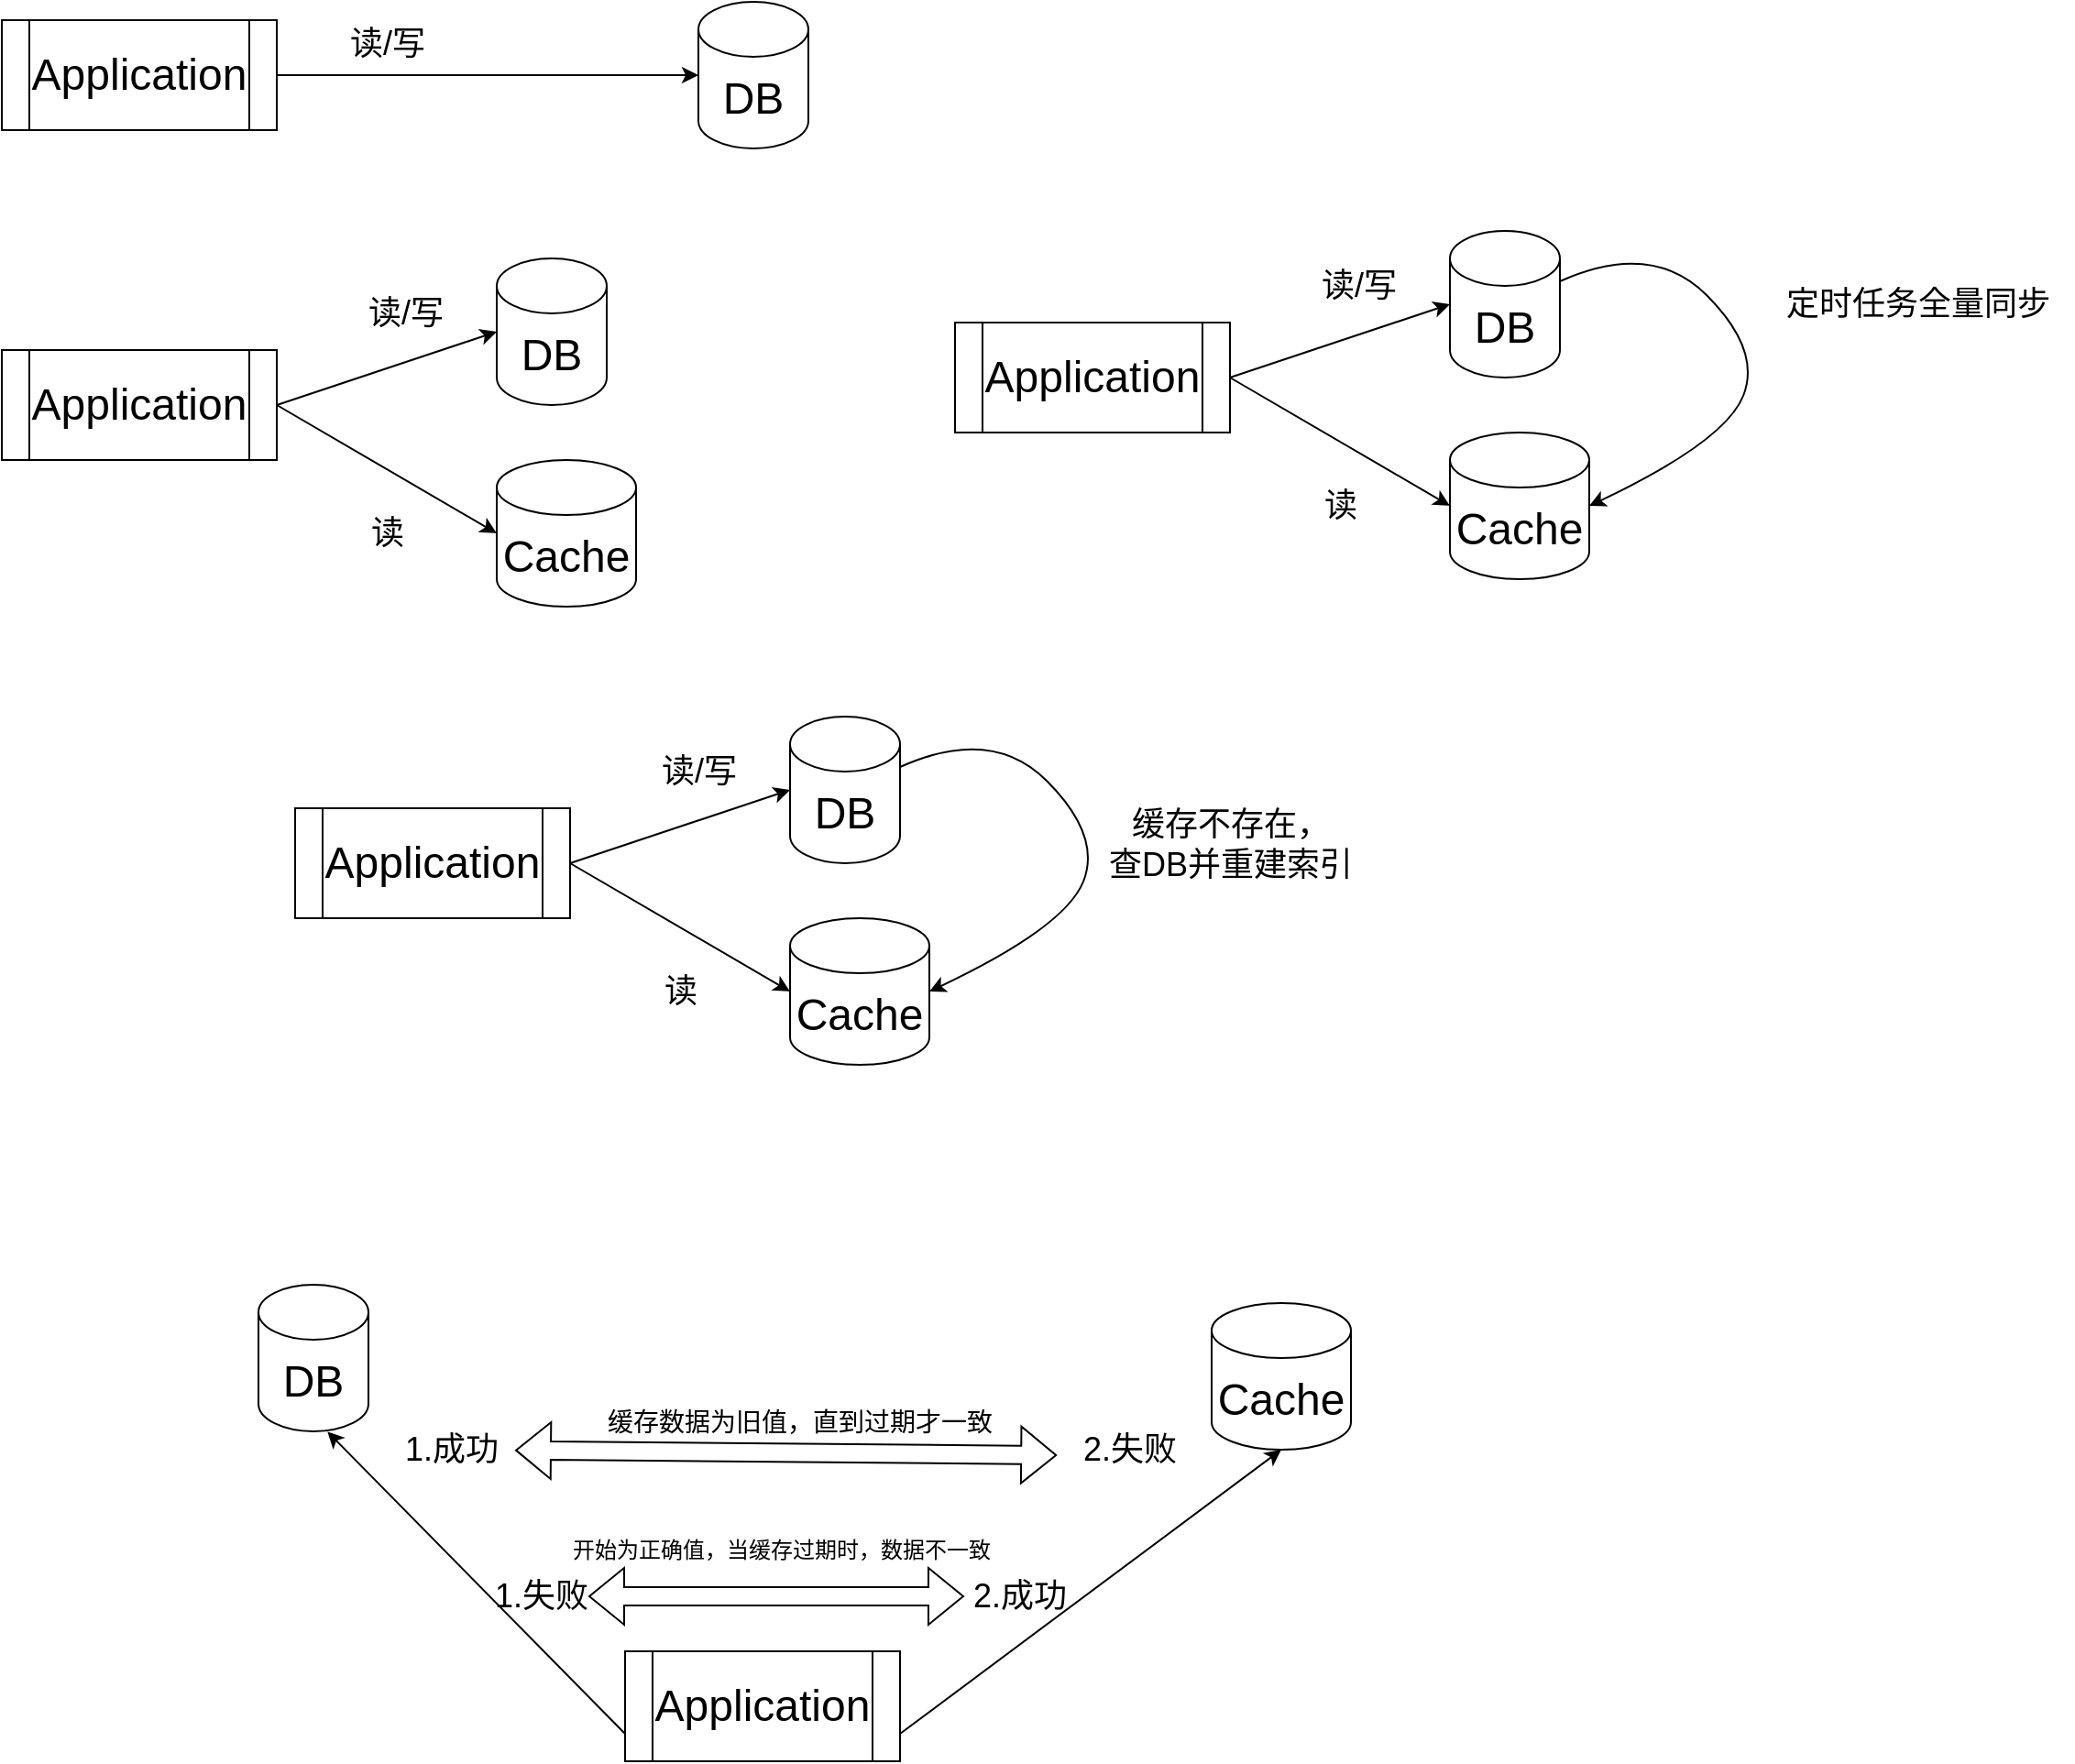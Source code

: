 <mxfile version="24.5.4" type="github">
  <diagram name="第 1 页" id="JWLNBZ34yQrrgjN8jXxC">
    <mxGraphModel dx="1290" dy="541" grid="1" gridSize="10" guides="1" tooltips="1" connect="1" arrows="1" fold="1" page="1" pageScale="1" pageWidth="827" pageHeight="1169" math="0" shadow="0">
      <root>
        <mxCell id="0" />
        <mxCell id="1" parent="0" />
        <mxCell id="CinCgs0DXtn0vezCHFaC-1" value="&lt;font style=&quot;font-size: 24px;&quot;&gt;DB&lt;/font&gt;" style="shape=cylinder3;whiteSpace=wrap;html=1;boundedLbl=1;backgroundOutline=1;size=15;" vertex="1" parent="1">
          <mxGeometry x="500" y="60" width="60" height="80" as="geometry" />
        </mxCell>
        <mxCell id="CinCgs0DXtn0vezCHFaC-2" value="&lt;font style=&quot;font-size: 24px;&quot;&gt;Application&lt;/font&gt;" style="shape=process;whiteSpace=wrap;html=1;backgroundOutline=1;" vertex="1" parent="1">
          <mxGeometry x="120" y="70" width="150" height="60" as="geometry" />
        </mxCell>
        <mxCell id="CinCgs0DXtn0vezCHFaC-3" value="" style="endArrow=classic;html=1;rounded=0;exitX=1;exitY=0.5;exitDx=0;exitDy=0;entryX=0;entryY=0.5;entryDx=0;entryDy=0;entryPerimeter=0;" edge="1" parent="1" source="CinCgs0DXtn0vezCHFaC-2" target="CinCgs0DXtn0vezCHFaC-1">
          <mxGeometry width="50" height="50" relative="1" as="geometry">
            <mxPoint x="410" y="120" as="sourcePoint" />
            <mxPoint x="460" y="70" as="targetPoint" />
          </mxGeometry>
        </mxCell>
        <mxCell id="CinCgs0DXtn0vezCHFaC-4" value="&lt;font style=&quot;font-size: 24px;&quot;&gt;DB&lt;/font&gt;" style="shape=cylinder3;whiteSpace=wrap;html=1;boundedLbl=1;backgroundOutline=1;size=15;" vertex="1" parent="1">
          <mxGeometry x="390" y="200" width="60" height="80" as="geometry" />
        </mxCell>
        <mxCell id="CinCgs0DXtn0vezCHFaC-5" value="&lt;font style=&quot;font-size: 24px;&quot;&gt;Application&lt;/font&gt;" style="shape=process;whiteSpace=wrap;html=1;backgroundOutline=1;" vertex="1" parent="1">
          <mxGeometry x="120" y="250" width="150" height="60" as="geometry" />
        </mxCell>
        <mxCell id="CinCgs0DXtn0vezCHFaC-7" value="&lt;font style=&quot;font-size: 24px;&quot;&gt;Cache&lt;/font&gt;" style="shape=cylinder3;whiteSpace=wrap;html=1;boundedLbl=1;backgroundOutline=1;size=15;" vertex="1" parent="1">
          <mxGeometry x="390" y="310" width="76" height="80" as="geometry" />
        </mxCell>
        <mxCell id="CinCgs0DXtn0vezCHFaC-9" value="" style="endArrow=classic;html=1;rounded=0;exitX=1;exitY=0.5;exitDx=0;exitDy=0;entryX=0;entryY=0.5;entryDx=0;entryDy=0;entryPerimeter=0;" edge="1" parent="1" source="CinCgs0DXtn0vezCHFaC-5" target="CinCgs0DXtn0vezCHFaC-4">
          <mxGeometry width="50" height="50" relative="1" as="geometry">
            <mxPoint x="350" y="330" as="sourcePoint" />
            <mxPoint x="400" y="280" as="targetPoint" />
          </mxGeometry>
        </mxCell>
        <mxCell id="CinCgs0DXtn0vezCHFaC-10" value="" style="endArrow=classic;html=1;rounded=0;exitX=1;exitY=0.5;exitDx=0;exitDy=0;entryX=0;entryY=0.5;entryDx=0;entryDy=0;entryPerimeter=0;" edge="1" parent="1" source="CinCgs0DXtn0vezCHFaC-5" target="CinCgs0DXtn0vezCHFaC-7">
          <mxGeometry width="50" height="50" relative="1" as="geometry">
            <mxPoint x="320" y="380" as="sourcePoint" />
            <mxPoint x="370" y="330" as="targetPoint" />
          </mxGeometry>
        </mxCell>
        <mxCell id="CinCgs0DXtn0vezCHFaC-11" value="&lt;font style=&quot;font-size: 18px;&quot;&gt;读/写&lt;/font&gt;" style="text;html=1;align=center;verticalAlign=middle;resizable=0;points=[];autosize=1;strokeColor=none;fillColor=none;" vertex="1" parent="1">
          <mxGeometry x="300" y="63" width="60" height="40" as="geometry" />
        </mxCell>
        <mxCell id="CinCgs0DXtn0vezCHFaC-12" value="&lt;font style=&quot;font-size: 18px;&quot;&gt;读/写&lt;/font&gt;" style="text;html=1;align=center;verticalAlign=middle;resizable=0;points=[];autosize=1;strokeColor=none;fillColor=none;" vertex="1" parent="1">
          <mxGeometry x="310" y="210" width="60" height="40" as="geometry" />
        </mxCell>
        <mxCell id="CinCgs0DXtn0vezCHFaC-13" value="&lt;font style=&quot;font-size: 18px;&quot;&gt;读&lt;/font&gt;" style="text;html=1;align=center;verticalAlign=middle;resizable=0;points=[];autosize=1;strokeColor=none;fillColor=none;" vertex="1" parent="1">
          <mxGeometry x="310" y="330" width="40" height="40" as="geometry" />
        </mxCell>
        <mxCell id="CinCgs0DXtn0vezCHFaC-14" value="&lt;font style=&quot;font-size: 24px;&quot;&gt;DB&lt;/font&gt;" style="shape=cylinder3;whiteSpace=wrap;html=1;boundedLbl=1;backgroundOutline=1;size=15;" vertex="1" parent="1">
          <mxGeometry x="910" y="185" width="60" height="80" as="geometry" />
        </mxCell>
        <mxCell id="CinCgs0DXtn0vezCHFaC-15" value="&lt;font style=&quot;font-size: 24px;&quot;&gt;Application&lt;/font&gt;" style="shape=process;whiteSpace=wrap;html=1;backgroundOutline=1;" vertex="1" parent="1">
          <mxGeometry x="640" y="235" width="150" height="60" as="geometry" />
        </mxCell>
        <mxCell id="CinCgs0DXtn0vezCHFaC-16" value="&lt;font style=&quot;font-size: 24px;&quot;&gt;Cache&lt;/font&gt;" style="shape=cylinder3;whiteSpace=wrap;html=1;boundedLbl=1;backgroundOutline=1;size=15;" vertex="1" parent="1">
          <mxGeometry x="910" y="295" width="76" height="80" as="geometry" />
        </mxCell>
        <mxCell id="CinCgs0DXtn0vezCHFaC-17" value="" style="endArrow=classic;html=1;rounded=0;exitX=1;exitY=0.5;exitDx=0;exitDy=0;entryX=0;entryY=0.5;entryDx=0;entryDy=0;entryPerimeter=0;" edge="1" parent="1" source="CinCgs0DXtn0vezCHFaC-15" target="CinCgs0DXtn0vezCHFaC-14">
          <mxGeometry width="50" height="50" relative="1" as="geometry">
            <mxPoint x="870" y="315" as="sourcePoint" />
            <mxPoint x="920" y="265" as="targetPoint" />
          </mxGeometry>
        </mxCell>
        <mxCell id="CinCgs0DXtn0vezCHFaC-18" value="" style="endArrow=classic;html=1;rounded=0;exitX=1;exitY=0.5;exitDx=0;exitDy=0;entryX=0;entryY=0.5;entryDx=0;entryDy=0;entryPerimeter=0;" edge="1" parent="1" source="CinCgs0DXtn0vezCHFaC-15" target="CinCgs0DXtn0vezCHFaC-16">
          <mxGeometry width="50" height="50" relative="1" as="geometry">
            <mxPoint x="840" y="365" as="sourcePoint" />
            <mxPoint x="890" y="315" as="targetPoint" />
          </mxGeometry>
        </mxCell>
        <mxCell id="CinCgs0DXtn0vezCHFaC-19" value="&lt;font style=&quot;font-size: 18px;&quot;&gt;读/写&lt;/font&gt;" style="text;html=1;align=center;verticalAlign=middle;resizable=0;points=[];autosize=1;strokeColor=none;fillColor=none;" vertex="1" parent="1">
          <mxGeometry x="830" y="195" width="60" height="40" as="geometry" />
        </mxCell>
        <mxCell id="CinCgs0DXtn0vezCHFaC-20" value="&lt;font style=&quot;font-size: 18px;&quot;&gt;读&lt;/font&gt;" style="text;html=1;align=center;verticalAlign=middle;resizable=0;points=[];autosize=1;strokeColor=none;fillColor=none;" vertex="1" parent="1">
          <mxGeometry x="830" y="315" width="40" height="40" as="geometry" />
        </mxCell>
        <mxCell id="CinCgs0DXtn0vezCHFaC-21" value="" style="curved=1;endArrow=classic;html=1;rounded=0;exitX=1;exitY=0;exitDx=0;exitDy=27.5;exitPerimeter=0;entryX=1;entryY=0.5;entryDx=0;entryDy=0;entryPerimeter=0;" edge="1" parent="1" source="CinCgs0DXtn0vezCHFaC-14" target="CinCgs0DXtn0vezCHFaC-16">
          <mxGeometry width="50" height="50" relative="1" as="geometry">
            <mxPoint x="1020" y="255" as="sourcePoint" />
            <mxPoint x="1140" y="238" as="targetPoint" />
            <Array as="points">
              <mxPoint x="1020" y="190" />
              <mxPoint x="1080" y="250" />
              <mxPoint x="1060" y="300" />
            </Array>
          </mxGeometry>
        </mxCell>
        <mxCell id="CinCgs0DXtn0vezCHFaC-22" value="&lt;font style=&quot;font-size: 18px;&quot;&gt;定时任务全量同步&lt;/font&gt;" style="text;html=1;align=center;verticalAlign=middle;resizable=0;points=[];autosize=1;strokeColor=none;fillColor=none;" vertex="1" parent="1">
          <mxGeometry x="1080" y="205" width="170" height="40" as="geometry" />
        </mxCell>
        <mxCell id="CinCgs0DXtn0vezCHFaC-23" value="&lt;font style=&quot;font-size: 24px;&quot;&gt;DB&lt;/font&gt;" style="shape=cylinder3;whiteSpace=wrap;html=1;boundedLbl=1;backgroundOutline=1;size=15;" vertex="1" parent="1">
          <mxGeometry x="550" y="450" width="60" height="80" as="geometry" />
        </mxCell>
        <mxCell id="CinCgs0DXtn0vezCHFaC-24" value="&lt;font style=&quot;font-size: 24px;&quot;&gt;Application&lt;/font&gt;" style="shape=process;whiteSpace=wrap;html=1;backgroundOutline=1;" vertex="1" parent="1">
          <mxGeometry x="280" y="500" width="150" height="60" as="geometry" />
        </mxCell>
        <mxCell id="CinCgs0DXtn0vezCHFaC-25" value="&lt;font style=&quot;font-size: 24px;&quot;&gt;Cache&lt;/font&gt;" style="shape=cylinder3;whiteSpace=wrap;html=1;boundedLbl=1;backgroundOutline=1;size=15;" vertex="1" parent="1">
          <mxGeometry x="550" y="560" width="76" height="80" as="geometry" />
        </mxCell>
        <mxCell id="CinCgs0DXtn0vezCHFaC-26" value="" style="endArrow=classic;html=1;rounded=0;exitX=1;exitY=0.5;exitDx=0;exitDy=0;entryX=0;entryY=0.5;entryDx=0;entryDy=0;entryPerimeter=0;" edge="1" parent="1" source="CinCgs0DXtn0vezCHFaC-24" target="CinCgs0DXtn0vezCHFaC-23">
          <mxGeometry width="50" height="50" relative="1" as="geometry">
            <mxPoint x="510" y="580" as="sourcePoint" />
            <mxPoint x="560" y="530" as="targetPoint" />
          </mxGeometry>
        </mxCell>
        <mxCell id="CinCgs0DXtn0vezCHFaC-27" value="" style="endArrow=classic;html=1;rounded=0;exitX=1;exitY=0.5;exitDx=0;exitDy=0;entryX=0;entryY=0.5;entryDx=0;entryDy=0;entryPerimeter=0;" edge="1" parent="1" source="CinCgs0DXtn0vezCHFaC-24" target="CinCgs0DXtn0vezCHFaC-25">
          <mxGeometry width="50" height="50" relative="1" as="geometry">
            <mxPoint x="480" y="630" as="sourcePoint" />
            <mxPoint x="530" y="580" as="targetPoint" />
          </mxGeometry>
        </mxCell>
        <mxCell id="CinCgs0DXtn0vezCHFaC-28" value="&lt;font style=&quot;font-size: 18px;&quot;&gt;读/写&lt;/font&gt;" style="text;html=1;align=center;verticalAlign=middle;resizable=0;points=[];autosize=1;strokeColor=none;fillColor=none;" vertex="1" parent="1">
          <mxGeometry x="470" y="460" width="60" height="40" as="geometry" />
        </mxCell>
        <mxCell id="CinCgs0DXtn0vezCHFaC-29" value="&lt;font style=&quot;font-size: 18px;&quot;&gt;读&lt;/font&gt;" style="text;html=1;align=center;verticalAlign=middle;resizable=0;points=[];autosize=1;strokeColor=none;fillColor=none;" vertex="1" parent="1">
          <mxGeometry x="470" y="580" width="40" height="40" as="geometry" />
        </mxCell>
        <mxCell id="CinCgs0DXtn0vezCHFaC-30" value="" style="curved=1;endArrow=classic;html=1;rounded=0;exitX=1;exitY=0;exitDx=0;exitDy=27.5;exitPerimeter=0;entryX=1;entryY=0.5;entryDx=0;entryDy=0;entryPerimeter=0;" edge="1" parent="1" source="CinCgs0DXtn0vezCHFaC-23" target="CinCgs0DXtn0vezCHFaC-25">
          <mxGeometry width="50" height="50" relative="1" as="geometry">
            <mxPoint x="660" y="520" as="sourcePoint" />
            <mxPoint x="780" y="503" as="targetPoint" />
            <Array as="points">
              <mxPoint x="660" y="455" />
              <mxPoint x="720" y="515" />
              <mxPoint x="700" y="565" />
            </Array>
          </mxGeometry>
        </mxCell>
        <mxCell id="CinCgs0DXtn0vezCHFaC-31" value="&lt;font style=&quot;font-size: 18px;&quot;&gt;缓存不存在，&lt;/font&gt;&lt;div&gt;&lt;font style=&quot;font-size: 18px;&quot;&gt;查DB并重建索引&lt;/font&gt;&lt;/div&gt;" style="text;html=1;align=center;verticalAlign=middle;resizable=0;points=[];autosize=1;strokeColor=none;fillColor=none;" vertex="1" parent="1">
          <mxGeometry x="710" y="490" width="160" height="60" as="geometry" />
        </mxCell>
        <mxCell id="CinCgs0DXtn0vezCHFaC-33" value="&lt;font style=&quot;font-size: 24px;&quot;&gt;DB&lt;/font&gt;" style="shape=cylinder3;whiteSpace=wrap;html=1;boundedLbl=1;backgroundOutline=1;size=15;" vertex="1" parent="1">
          <mxGeometry x="260" y="760" width="60" height="80" as="geometry" />
        </mxCell>
        <mxCell id="CinCgs0DXtn0vezCHFaC-34" value="&lt;font style=&quot;font-size: 24px;&quot;&gt;Application&lt;/font&gt;" style="shape=process;whiteSpace=wrap;html=1;backgroundOutline=1;" vertex="1" parent="1">
          <mxGeometry x="460" y="960" width="150" height="60" as="geometry" />
        </mxCell>
        <mxCell id="CinCgs0DXtn0vezCHFaC-35" value="&lt;font style=&quot;font-size: 24px;&quot;&gt;Cache&lt;/font&gt;" style="shape=cylinder3;whiteSpace=wrap;html=1;boundedLbl=1;backgroundOutline=1;size=15;" vertex="1" parent="1">
          <mxGeometry x="780" y="770" width="76" height="80" as="geometry" />
        </mxCell>
        <mxCell id="CinCgs0DXtn0vezCHFaC-36" value="" style="endArrow=classic;html=1;rounded=0;exitX=0;exitY=0.75;exitDx=0;exitDy=0;entryX=0.627;entryY=1.002;entryDx=0;entryDy=0;entryPerimeter=0;" edge="1" parent="1" source="CinCgs0DXtn0vezCHFaC-34" target="CinCgs0DXtn0vezCHFaC-33">
          <mxGeometry width="50" height="50" relative="1" as="geometry">
            <mxPoint x="500" y="810" as="sourcePoint" />
            <mxPoint x="550" y="760" as="targetPoint" />
          </mxGeometry>
        </mxCell>
        <mxCell id="CinCgs0DXtn0vezCHFaC-37" value="" style="endArrow=classic;html=1;rounded=0;exitX=1;exitY=0.75;exitDx=0;exitDy=0;entryX=0.5;entryY=1;entryDx=0;entryDy=0;entryPerimeter=0;" edge="1" parent="1" source="CinCgs0DXtn0vezCHFaC-34" target="CinCgs0DXtn0vezCHFaC-35">
          <mxGeometry width="50" height="50" relative="1" as="geometry">
            <mxPoint x="470" y="860" as="sourcePoint" />
            <mxPoint x="670" y="790" as="targetPoint" />
          </mxGeometry>
        </mxCell>
        <mxCell id="CinCgs0DXtn0vezCHFaC-42" value="&lt;font style=&quot;font-size: 18px;&quot;&gt;1.成功&lt;/font&gt;&lt;span style=&quot;color: rgba(0, 0, 0, 0); font-family: monospace; font-size: 0px; text-align: start;&quot;&gt;%3CmxGraphModel%3E%3Croot%3E%3CmxCell%20id%3D%220%22%2F%3E%3CmxCell%20id%3D%221%22%20parent%3D%220%22%2F%3E%3CmxCell%20id%3D%222%22%20value%3D%22%26lt%3Bfont%20style%3D%26quot%3Bfont-size%3A%2018px%3B%26quot%3B%26gt%3B%E8%AF%BB%26lt%3B%2Ffont%26gt%3B%22%20style%3D%22text%3Bhtml%3D1%3Balign%3Dcenter%3BverticalAlign%3Dmiddle%3Bresizable%3D0%3Bpoints%3D%5B%5D%3Bautosize%3D1%3BstrokeColor%3Dnone%3BfillColor%3Dnone%3B%22%20vertex%3D%221%22%20parent%3D%221%22%3E%3CmxGeometry%20x%3D%22470%22%20y%3D%22580%22%20width%3D%2240%22%20height%3D%2240%22%20as%3D%22geometry%22%2F%3E%3C%2FmxCell%3E%3C%2Froot%3E%3C%2FmxGraphModel%3E&lt;/span&gt;" style="text;html=1;align=center;verticalAlign=middle;resizable=0;points=[];autosize=1;strokeColor=none;fillColor=none;" vertex="1" parent="1">
          <mxGeometry x="330" y="830" width="70" height="40" as="geometry" />
        </mxCell>
        <mxCell id="CinCgs0DXtn0vezCHFaC-43" value="&lt;font style=&quot;font-size: 18px;&quot;&gt;2.失败&lt;/font&gt;" style="text;html=1;align=center;verticalAlign=middle;resizable=0;points=[];autosize=1;strokeColor=none;fillColor=none;" vertex="1" parent="1">
          <mxGeometry x="700" y="830" width="70" height="40" as="geometry" />
        </mxCell>
        <mxCell id="CinCgs0DXtn0vezCHFaC-45" value="" style="shape=flexArrow;endArrow=classic;startArrow=classic;html=1;rounded=0;entryX=-0.063;entryY=0.575;entryDx=0;entryDy=0;entryPerimeter=0;" edge="1" parent="1" source="CinCgs0DXtn0vezCHFaC-42" target="CinCgs0DXtn0vezCHFaC-43">
          <mxGeometry width="100" height="100" relative="1" as="geometry">
            <mxPoint x="540" y="940" as="sourcePoint" />
            <mxPoint x="640" y="840" as="targetPoint" />
          </mxGeometry>
        </mxCell>
        <mxCell id="CinCgs0DXtn0vezCHFaC-46" value="&lt;font style=&quot;font-size: 14px;&quot;&gt;缓存数据为旧值，直到过期才一致&lt;/font&gt;" style="text;html=1;align=center;verticalAlign=middle;resizable=0;points=[];autosize=1;strokeColor=none;fillColor=none;" vertex="1" parent="1">
          <mxGeometry x="440" y="820" width="230" height="30" as="geometry" />
        </mxCell>
        <mxCell id="CinCgs0DXtn0vezCHFaC-47" value="&lt;font style=&quot;font-size: 18px;&quot;&gt;1.失败&lt;/font&gt;" style="text;html=1;align=center;verticalAlign=middle;resizable=0;points=[];autosize=1;strokeColor=none;fillColor=none;" vertex="1" parent="1">
          <mxGeometry x="379" y="910" width="70" height="40" as="geometry" />
        </mxCell>
        <mxCell id="CinCgs0DXtn0vezCHFaC-48" value="&lt;font style=&quot;font-size: 18px;&quot;&gt;2.成功&lt;/font&gt;" style="text;html=1;align=center;verticalAlign=middle;resizable=0;points=[];autosize=1;strokeColor=none;fillColor=none;" vertex="1" parent="1">
          <mxGeometry x="640" y="910" width="70" height="40" as="geometry" />
        </mxCell>
        <mxCell id="CinCgs0DXtn0vezCHFaC-49" value="" style="shape=flexArrow;endArrow=classic;startArrow=classic;html=1;rounded=0;" edge="1" parent="1">
          <mxGeometry width="100" height="100" relative="1" as="geometry">
            <mxPoint x="440" y="930" as="sourcePoint" />
            <mxPoint x="645" y="930" as="targetPoint" />
          </mxGeometry>
        </mxCell>
        <mxCell id="CinCgs0DXtn0vezCHFaC-50" value="&lt;font style=&quot;font-size: 12px;&quot;&gt;开始为正确值，当缓存过期时，数据不一致&lt;/font&gt;" style="text;html=1;align=center;verticalAlign=middle;resizable=0;points=[];autosize=1;strokeColor=none;fillColor=none;" vertex="1" parent="1">
          <mxGeometry x="420" y="890" width="250" height="30" as="geometry" />
        </mxCell>
      </root>
    </mxGraphModel>
  </diagram>
</mxfile>

